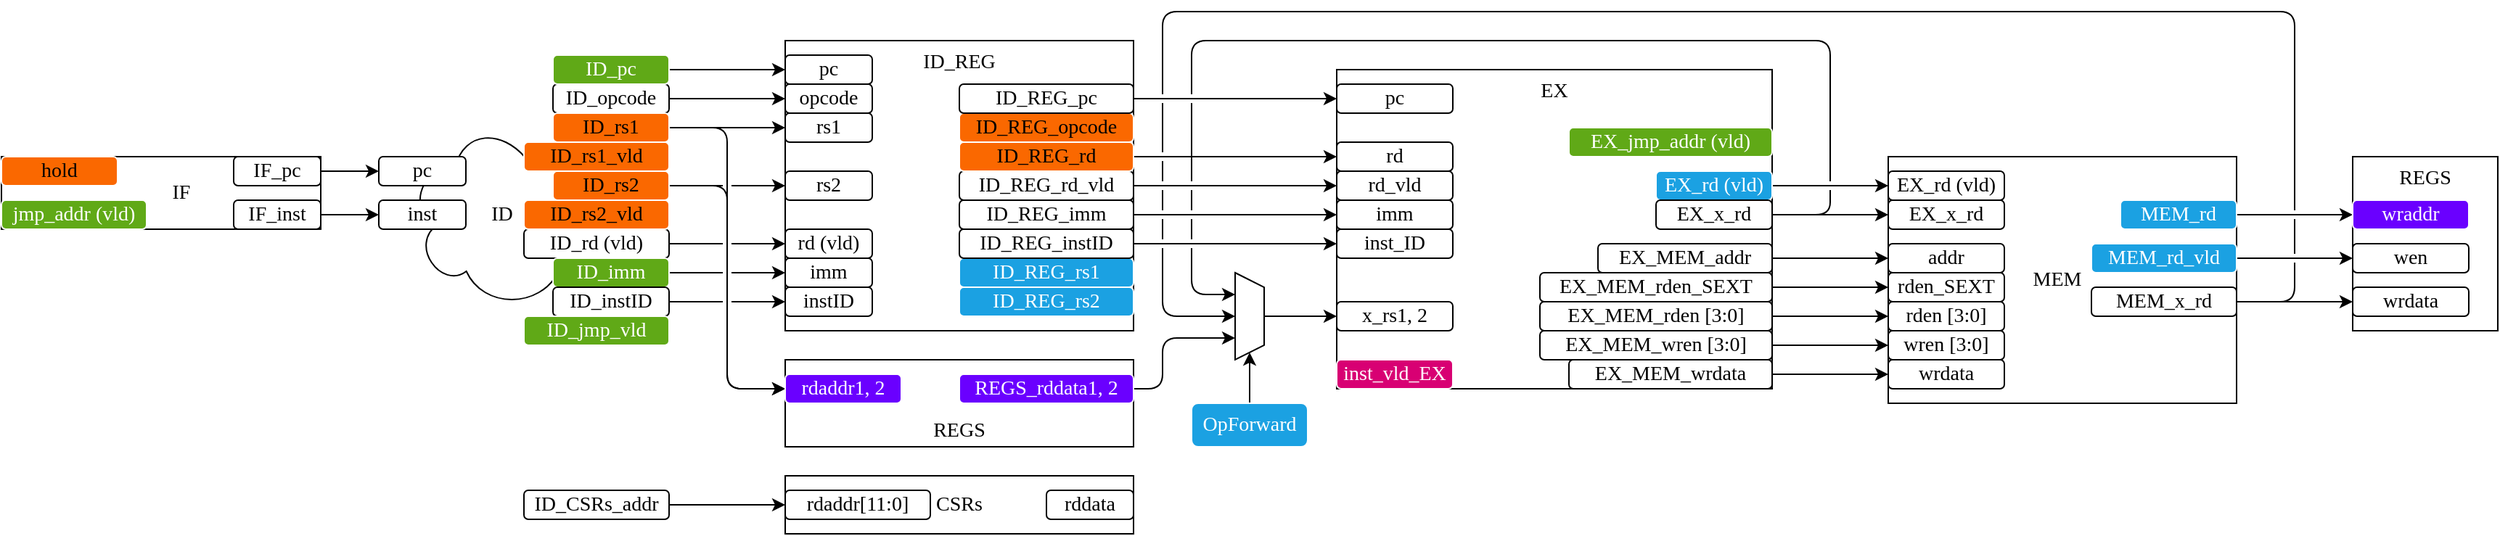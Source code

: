 <mxfile>
    <diagram id="YQ9wzQnn78EDyqOodPP7" name="第 1 页">
        <mxGraphModel dx="992" dy="587" grid="1" gridSize="10" guides="1" tooltips="1" connect="1" arrows="1" fold="1" page="1" pageScale="1" pageWidth="1920" pageHeight="1200" math="0" shadow="0">
            <root>
                <mxCell id="0"/>
                <mxCell id="1" parent="0"/>
                <mxCell id="110" value="MEM&amp;nbsp;&amp;nbsp;" style="rounded=0;whiteSpace=wrap;html=1;fontFamily=Comic Sans MS;fontSize=14;verticalAlign=middle;" parent="1" vertex="1">
                    <mxGeometry x="1340" y="200" width="240" height="170" as="geometry"/>
                </mxCell>
                <mxCell id="91" value="EX" style="rounded=0;whiteSpace=wrap;html=1;fontFamily=Comic Sans MS;fontSize=14;verticalAlign=top;" parent="1" vertex="1">
                    <mxGeometry x="960" y="140" width="300" height="220" as="geometry"/>
                </mxCell>
                <mxCell id="38" value="ID_REG" style="rounded=0;whiteSpace=wrap;html=1;fontFamily=Comic Sans MS;fontSize=14;verticalAlign=top;" parent="1" vertex="1">
                    <mxGeometry x="580" y="120" width="240" height="200" as="geometry"/>
                </mxCell>
                <mxCell id="15" value="ID" style="ellipse;shape=cloud;whiteSpace=wrap;html=1;rounded=1;fontFamily=Comic Sans MS;fontSize=14;" parent="1" vertex="1">
                    <mxGeometry x="320" y="175" width="130" height="130" as="geometry"/>
                </mxCell>
                <mxCell id="5" value="&amp;nbsp; &amp;nbsp; &amp;nbsp; &amp;nbsp; IF" style="rounded=0;whiteSpace=wrap;html=1;fontFamily=Comic Sans MS;fontSize=14;" parent="1" vertex="1">
                    <mxGeometry x="40" y="200" width="220" height="50" as="geometry"/>
                </mxCell>
                <mxCell id="T3DYV_Oe9rwaa2zpeREG-1" value="hold" style="rounded=1;whiteSpace=wrap;html=1;labelBorderColor=none;fontSize=14;fontFamily=Comic Sans MS;fillColor=#fa6800;fontColor=#000000;strokeColor=#FFFFFF;" parent="1" vertex="1">
                    <mxGeometry x="40" y="200" width="80" height="20" as="geometry"/>
                </mxCell>
                <mxCell id="2" value="jmp_addr (vld)" style="rounded=1;whiteSpace=wrap;html=1;labelBorderColor=none;fontSize=14;fontFamily=Comic Sans MS;fillColor=#60a917;fontColor=#ffffff;strokeColor=#FFFFFF;" parent="1" vertex="1">
                    <mxGeometry x="40" y="230" width="100" height="20" as="geometry"/>
                </mxCell>
                <mxCell id="18" style="edgeStyle=orthogonalEdgeStyle;html=1;exitX=1;exitY=0.5;exitDx=0;exitDy=0;entryX=0;entryY=0.5;entryDx=0;entryDy=0;fontFamily=Comic Sans MS;fontSize=14;" parent="1" source="3" target="16" edge="1">
                    <mxGeometry relative="1" as="geometry"/>
                </mxCell>
                <mxCell id="3" value="IF_pc" style="rounded=1;whiteSpace=wrap;html=1;labelBorderColor=none;fontSize=14;fontFamily=Comic Sans MS;" parent="1" vertex="1">
                    <mxGeometry x="200" y="200" width="60" height="20" as="geometry"/>
                </mxCell>
                <mxCell id="19" style="edgeStyle=orthogonalEdgeStyle;html=1;exitX=1;exitY=0.5;exitDx=0;exitDy=0;entryX=0;entryY=0.5;entryDx=0;entryDy=0;fontFamily=Comic Sans MS;fontSize=14;" parent="1" source="4" target="6" edge="1">
                    <mxGeometry relative="1" as="geometry"/>
                </mxCell>
                <mxCell id="4" value="IF_inst" style="rounded=1;whiteSpace=wrap;html=1;labelBorderColor=none;fontSize=14;fontFamily=Comic Sans MS;" parent="1" vertex="1">
                    <mxGeometry x="200" y="230" width="60" height="20" as="geometry"/>
                </mxCell>
                <mxCell id="6" value="inst" style="rounded=1;whiteSpace=wrap;html=1;labelBorderColor=none;fontSize=14;fontFamily=Comic Sans MS;" parent="1" vertex="1">
                    <mxGeometry x="300" y="230" width="60" height="20" as="geometry"/>
                </mxCell>
                <mxCell id="40" style="edgeStyle=orthogonalEdgeStyle;html=1;exitX=1;exitY=0.5;exitDx=0;exitDy=0;entryX=0;entryY=0.5;entryDx=0;entryDy=0;fontFamily=Comic Sans MS;fontSize=14;jumpStyle=gap;" parent="1" source="7" target="20" edge="1">
                    <mxGeometry relative="1" as="geometry"/>
                </mxCell>
                <mxCell id="7" value="ID_opcode" style="rounded=1;whiteSpace=wrap;html=1;labelBorderColor=none;fontSize=14;fontFamily=Comic Sans MS;" parent="1" vertex="1">
                    <mxGeometry x="420" y="150" width="80" height="20" as="geometry"/>
                </mxCell>
                <mxCell id="41" style="edgeStyle=orthogonalEdgeStyle;html=1;exitX=1;exitY=0.5;exitDx=0;exitDy=0;entryX=0;entryY=0.5;entryDx=0;entryDy=0;fontFamily=Comic Sans MS;fontSize=14;jumpStyle=gap;" parent="1" source="8" target="21" edge="1">
                    <mxGeometry relative="1" as="geometry"/>
                </mxCell>
                <mxCell id="135" style="edgeStyle=orthogonalEdgeStyle;jumpStyle=gap;html=1;exitX=1;exitY=0.5;exitDx=0;exitDy=0;entryX=0;entryY=0.5;entryDx=0;entryDy=0;" parent="1" source="8" target="132" edge="1">
                    <mxGeometry relative="1" as="geometry"/>
                </mxCell>
                <mxCell id="8" value="ID_rs1" style="rounded=1;whiteSpace=wrap;html=1;labelBorderColor=none;fontSize=14;fontFamily=Comic Sans MS;fillColor=#fa6800;fontColor=#000000;strokeColor=#FFFFFF;" parent="1" vertex="1">
                    <mxGeometry x="420" y="170" width="80" height="20" as="geometry"/>
                </mxCell>
                <mxCell id="42" style="edgeStyle=orthogonalEdgeStyle;html=1;exitX=1;exitY=0.5;exitDx=0;exitDy=0;entryX=0;entryY=0.5;entryDx=0;entryDy=0;fontFamily=Comic Sans MS;fontSize=14;jumpStyle=gap;" parent="1" source="10" target="22" edge="1">
                    <mxGeometry relative="1" as="geometry"/>
                </mxCell>
                <mxCell id="134" style="edgeStyle=orthogonalEdgeStyle;html=1;exitX=1;exitY=0.5;exitDx=0;exitDy=0;entryX=0;entryY=0.5;entryDx=0;entryDy=0;jumpStyle=gap;" parent="1" source="10" target="132" edge="1">
                    <mxGeometry relative="1" as="geometry"/>
                </mxCell>
                <mxCell id="10" value="ID_rs2" style="rounded=1;whiteSpace=wrap;html=1;labelBorderColor=none;fontSize=14;fontFamily=Comic Sans MS;fillColor=#fa6800;fontColor=#000000;strokeColor=#FFFFFF;" parent="1" vertex="1">
                    <mxGeometry x="420" y="210" width="80" height="20" as="geometry"/>
                </mxCell>
                <mxCell id="43" style="edgeStyle=orthogonalEdgeStyle;html=1;exitX=1;exitY=0.5;exitDx=0;exitDy=0;entryX=0;entryY=0.5;entryDx=0;entryDy=0;fontFamily=Comic Sans MS;fontSize=14;jumpStyle=gap;" parent="1" source="11" target="23" edge="1">
                    <mxGeometry relative="1" as="geometry"/>
                </mxCell>
                <mxCell id="11" value="ID_rd (vld)" style="rounded=1;whiteSpace=wrap;html=1;labelBorderColor=none;fontSize=14;fontFamily=Comic Sans MS;" parent="1" vertex="1">
                    <mxGeometry x="400" y="250" width="100" height="20" as="geometry"/>
                </mxCell>
                <mxCell id="44" style="edgeStyle=orthogonalEdgeStyle;html=1;exitX=1;exitY=0.5;exitDx=0;exitDy=0;entryX=0;entryY=0.5;entryDx=0;entryDy=0;fontFamily=Comic Sans MS;fontSize=14;jumpStyle=gap;" parent="1" source="12" target="24" edge="1">
                    <mxGeometry relative="1" as="geometry"/>
                </mxCell>
                <mxCell id="12" value="ID_imm" style="rounded=1;whiteSpace=wrap;html=1;labelBorderColor=none;fontSize=14;fontFamily=Comic Sans MS;fillColor=#60a917;fontColor=#ffffff;strokeColor=#FFFFFF;" parent="1" vertex="1">
                    <mxGeometry x="420" y="270" width="80" height="20" as="geometry"/>
                </mxCell>
                <mxCell id="45" style="edgeStyle=orthogonalEdgeStyle;html=1;exitX=1;exitY=0.5;exitDx=0;exitDy=0;entryX=0;entryY=0.5;entryDx=0;entryDy=0;fontFamily=Comic Sans MS;fontSize=14;jumpStyle=gap;" parent="1" source="13" target="25" edge="1">
                    <mxGeometry relative="1" as="geometry"/>
                </mxCell>
                <mxCell id="13" value="ID_instID" style="rounded=1;whiteSpace=wrap;html=1;labelBorderColor=none;fontSize=14;fontFamily=Comic Sans MS;" parent="1" vertex="1">
                    <mxGeometry x="420" y="290" width="80" height="20" as="geometry"/>
                </mxCell>
                <mxCell id="14" value="ID_jmp_vld" style="rounded=1;whiteSpace=wrap;html=1;labelBorderColor=none;fontSize=14;fontFamily=Comic Sans MS;fillColor=#60a917;fontColor=#ffffff;strokeColor=#FFFFFF;" parent="1" vertex="1">
                    <mxGeometry x="400" y="310" width="100" height="20" as="geometry"/>
                </mxCell>
                <mxCell id="16" value="pc" style="rounded=1;whiteSpace=wrap;html=1;labelBorderColor=none;fontSize=14;fontFamily=Comic Sans MS;" parent="1" vertex="1">
                    <mxGeometry x="300" y="200" width="60" height="20" as="geometry"/>
                </mxCell>
                <mxCell id="39" style="edgeStyle=orthogonalEdgeStyle;html=1;exitX=1;exitY=0.5;exitDx=0;exitDy=0;entryX=0;entryY=0.5;entryDx=0;entryDy=0;fontFamily=Comic Sans MS;fontSize=14;jumpStyle=gap;" parent="1" source="17" target="27" edge="1">
                    <mxGeometry relative="1" as="geometry"/>
                </mxCell>
                <mxCell id="17" value="ID_pc" style="rounded=1;whiteSpace=wrap;html=1;labelBorderColor=none;fontSize=14;fontFamily=Comic Sans MS;fillColor=#60a917;fontColor=#ffffff;strokeColor=#FFFFFF;" parent="1" vertex="1">
                    <mxGeometry x="420" y="130" width="80" height="20" as="geometry"/>
                </mxCell>
                <mxCell id="20" value="opcode" style="rounded=1;whiteSpace=wrap;html=1;labelBorderColor=none;fontSize=14;fontFamily=Comic Sans MS;" parent="1" vertex="1">
                    <mxGeometry x="580" y="150" width="60" height="20" as="geometry"/>
                </mxCell>
                <mxCell id="21" value="rs1" style="rounded=1;whiteSpace=wrap;html=1;labelBorderColor=none;fontSize=14;fontFamily=Comic Sans MS;" parent="1" vertex="1">
                    <mxGeometry x="580" y="170" width="60" height="20" as="geometry"/>
                </mxCell>
                <mxCell id="22" value="rs2" style="rounded=1;whiteSpace=wrap;html=1;labelBorderColor=none;fontSize=14;fontFamily=Comic Sans MS;" parent="1" vertex="1">
                    <mxGeometry x="580" y="210" width="60" height="20" as="geometry"/>
                </mxCell>
                <mxCell id="23" value="rd (vld)" style="rounded=1;whiteSpace=wrap;html=1;labelBorderColor=none;fontSize=14;fontFamily=Comic Sans MS;" parent="1" vertex="1">
                    <mxGeometry x="580" y="250" width="60" height="20" as="geometry"/>
                </mxCell>
                <mxCell id="24" value="imm" style="rounded=1;whiteSpace=wrap;html=1;labelBorderColor=none;fontSize=14;fontFamily=Comic Sans MS;" parent="1" vertex="1">
                    <mxGeometry x="580" y="270" width="60" height="20" as="geometry"/>
                </mxCell>
                <mxCell id="25" value="instID" style="rounded=1;whiteSpace=wrap;html=1;labelBorderColor=none;fontSize=14;fontFamily=Comic Sans MS;" parent="1" vertex="1">
                    <mxGeometry x="580" y="290" width="60" height="20" as="geometry"/>
                </mxCell>
                <mxCell id="27" value="pc" style="rounded=1;whiteSpace=wrap;html=1;labelBorderColor=none;fontSize=14;fontFamily=Comic Sans MS;" parent="1" vertex="1">
                    <mxGeometry x="580" y="130" width="60" height="20" as="geometry"/>
                </mxCell>
                <mxCell id="28" value="ID_REG_opcode" style="rounded=1;whiteSpace=wrap;html=1;labelBorderColor=none;fontSize=14;fontFamily=Comic Sans MS;fillColor=#fa6800;fontColor=#000000;strokeColor=#FFFFFF;" parent="1" vertex="1">
                    <mxGeometry x="700" y="170" width="120" height="20" as="geometry"/>
                </mxCell>
                <mxCell id="29" value="ID_REG_rs1" style="rounded=1;whiteSpace=wrap;html=1;labelBorderColor=none;fontSize=14;fontFamily=Comic Sans MS;fillColor=#1ba1e2;fontColor=#ffffff;strokeColor=#FFFFFF;" parent="1" vertex="1">
                    <mxGeometry x="700" y="270" width="120" height="20" as="geometry"/>
                </mxCell>
                <mxCell id="30" value="ID_REG_rs2" style="rounded=1;whiteSpace=wrap;html=1;labelBorderColor=none;fontSize=14;fontFamily=Comic Sans MS;fillColor=#1ba1e2;fontColor=#ffffff;strokeColor=#FFFFFF;" parent="1" vertex="1">
                    <mxGeometry x="700" y="290" width="120" height="20" as="geometry"/>
                </mxCell>
                <mxCell id="82" style="edgeStyle=orthogonalEdgeStyle;rounded=1;html=1;exitX=1;exitY=0.5;exitDx=0;exitDy=0;entryX=0;entryY=0.5;entryDx=0;entryDy=0;fontFamily=Comic Sans MS;fontSize=14;" parent="1" source="31" target="81" edge="1">
                    <mxGeometry relative="1" as="geometry"/>
                </mxCell>
                <mxCell id="31" value="ID_REG_rd_vld" style="rounded=1;whiteSpace=wrap;html=1;labelBorderColor=none;fontSize=14;fontFamily=Comic Sans MS;" parent="1" vertex="1">
                    <mxGeometry x="700" y="210" width="120" height="20" as="geometry"/>
                </mxCell>
                <mxCell id="77" style="edgeStyle=orthogonalEdgeStyle;rounded=1;html=1;exitX=1;exitY=0.5;exitDx=0;exitDy=0;entryX=0;entryY=0.5;entryDx=0;entryDy=0;fontFamily=Comic Sans MS;fontSize=14;" parent="1" source="32" target="74" edge="1">
                    <mxGeometry relative="1" as="geometry"/>
                </mxCell>
                <mxCell id="32" value="ID_REG_imm" style="rounded=1;whiteSpace=wrap;html=1;labelBorderColor=none;fontSize=14;fontFamily=Comic Sans MS;" parent="1" vertex="1">
                    <mxGeometry x="700" y="230" width="120" height="20" as="geometry"/>
                </mxCell>
                <mxCell id="73" style="edgeStyle=orthogonalEdgeStyle;rounded=1;html=1;exitX=1;exitY=0.5;exitDx=0;exitDy=0;entryX=0;entryY=0.5;entryDx=0;entryDy=0;fontFamily=Comic Sans MS;fontSize=14;" parent="1" source="33" target="72" edge="1">
                    <mxGeometry relative="1" as="geometry"/>
                </mxCell>
                <mxCell id="33" value="ID_REG_instID" style="rounded=1;whiteSpace=wrap;html=1;labelBorderColor=none;fontSize=14;fontFamily=Comic Sans MS;" parent="1" vertex="1">
                    <mxGeometry x="700" y="250" width="120" height="20" as="geometry"/>
                </mxCell>
                <mxCell id="79" style="edgeStyle=orthogonalEdgeStyle;rounded=1;html=1;exitX=1;exitY=0.5;exitDx=0;exitDy=0;fontFamily=Comic Sans MS;fontSize=14;entryX=0;entryY=0.5;entryDx=0;entryDy=0;" parent="1" source="35" target="78" edge="1">
                    <mxGeometry relative="1" as="geometry">
                        <mxPoint x="1000" y="180" as="targetPoint"/>
                    </mxGeometry>
                </mxCell>
                <mxCell id="35" value="ID_REG_pc" style="rounded=1;whiteSpace=wrap;html=1;labelBorderColor=none;fontSize=14;fontFamily=Comic Sans MS;" parent="1" vertex="1">
                    <mxGeometry x="700" y="150" width="120" height="20" as="geometry"/>
                </mxCell>
                <mxCell id="76" style="edgeStyle=orthogonalEdgeStyle;rounded=1;html=1;exitX=0.5;exitY=0;exitDx=0;exitDy=0;entryX=0;entryY=0.5;entryDx=0;entryDy=0;fontFamily=Comic Sans MS;fontSize=14;" parent="1" source="62" target="75" edge="1">
                    <mxGeometry relative="1" as="geometry">
                        <mxPoint x="940" y="310" as="sourcePoint"/>
                    </mxGeometry>
                </mxCell>
                <mxCell id="62" value="" style="shape=trapezoid;perimeter=trapezoidPerimeter;whiteSpace=wrap;html=1;fixedSize=1;rounded=0;fontFamily=Comic Sans MS;fontSize=14;direction=south;size=10;" parent="1" vertex="1">
                    <mxGeometry x="890" y="280" width="20" height="60" as="geometry"/>
                </mxCell>
                <mxCell id="72" value="inst_ID" style="rounded=1;whiteSpace=wrap;html=1;labelBorderColor=none;fontSize=14;fontFamily=Comic Sans MS;" parent="1" vertex="1">
                    <mxGeometry x="960" y="250" width="80" height="20" as="geometry"/>
                </mxCell>
                <mxCell id="74" value="imm" style="rounded=1;whiteSpace=wrap;html=1;labelBorderColor=none;fontSize=14;fontFamily=Comic Sans MS;" parent="1" vertex="1">
                    <mxGeometry x="960" y="230" width="80" height="20" as="geometry"/>
                </mxCell>
                <mxCell id="75" value="x_rs1, 2" style="rounded=1;whiteSpace=wrap;html=1;labelBorderColor=none;fontSize=14;fontFamily=Comic Sans MS;" parent="1" vertex="1">
                    <mxGeometry x="960" y="300" width="80" height="20" as="geometry"/>
                </mxCell>
                <mxCell id="78" value="pc" style="rounded=1;whiteSpace=wrap;html=1;labelBorderColor=none;fontSize=14;fontFamily=Comic Sans MS;" parent="1" vertex="1">
                    <mxGeometry x="960" y="150" width="80" height="20" as="geometry"/>
                </mxCell>
                <mxCell id="80" value="inst_vld_EX" style="rounded=1;whiteSpace=wrap;html=1;labelBorderColor=none;fontSize=14;fontFamily=Comic Sans MS;fillColor=#d80073;fontColor=#ffffff;strokeColor=#FFFFFF;" parent="1" vertex="1">
                    <mxGeometry x="960" y="340" width="80" height="20" as="geometry"/>
                </mxCell>
                <mxCell id="81" value="rd_vld" style="rounded=1;whiteSpace=wrap;html=1;labelBorderColor=none;fontSize=14;fontFamily=Comic Sans MS;" parent="1" vertex="1">
                    <mxGeometry x="960" y="210" width="80" height="20" as="geometry"/>
                </mxCell>
                <mxCell id="83" value="EX_jmp_addr (vld)" style="rounded=1;whiteSpace=wrap;html=1;labelBorderColor=none;fontSize=14;fontFamily=Comic Sans MS;fillColor=#60a917;fontColor=#ffffff;strokeColor=#FFFFFF;" parent="1" vertex="1">
                    <mxGeometry x="1120" y="180" width="140" height="20" as="geometry"/>
                </mxCell>
                <mxCell id="111" style="edgeStyle=none;html=1;exitX=1;exitY=0.5;exitDx=0;exitDy=0;entryX=0;entryY=0.5;entryDx=0;entryDy=0;" parent="1" source="84" target="100" edge="1">
                    <mxGeometry relative="1" as="geometry"/>
                </mxCell>
                <mxCell id="84" value="EX_rd (vld)" style="rounded=1;whiteSpace=wrap;html=1;labelBorderColor=none;fontSize=14;fontFamily=Comic Sans MS;fillColor=#1ba1e2;fontColor=#ffffff;strokeColor=#FFFFFF;" parent="1" vertex="1">
                    <mxGeometry x="1180" y="210" width="80" height="20" as="geometry"/>
                </mxCell>
                <mxCell id="112" style="edgeStyle=none;html=1;exitX=1;exitY=0.5;exitDx=0;exitDy=0;entryX=0;entryY=0.5;entryDx=0;entryDy=0;" parent="1" source="85" target="101" edge="1">
                    <mxGeometry relative="1" as="geometry"/>
                </mxCell>
                <mxCell id="137" style="edgeStyle=orthogonalEdgeStyle;jumpStyle=gap;html=1;exitX=1;exitY=0.5;exitDx=0;exitDy=0;entryX=0.25;entryY=1;entryDx=0;entryDy=0;" parent="1" source="85" target="62" edge="1">
                    <mxGeometry relative="1" as="geometry">
                        <mxPoint x="890" y="110" as="targetPoint"/>
                        <Array as="points">
                            <mxPoint x="1300" y="240"/>
                            <mxPoint x="1300" y="120"/>
                            <mxPoint x="860" y="120"/>
                            <mxPoint x="860" y="295"/>
                        </Array>
                    </mxGeometry>
                </mxCell>
                <mxCell id="85" value="EX_x_rd" style="rounded=1;whiteSpace=wrap;html=1;labelBorderColor=none;fontSize=14;fontFamily=Comic Sans MS;" parent="1" vertex="1">
                    <mxGeometry x="1180" y="230" width="80" height="20" as="geometry"/>
                </mxCell>
                <mxCell id="113" style="edgeStyle=none;html=1;exitX=1;exitY=0.5;exitDx=0;exitDy=0;entryX=0;entryY=0.5;entryDx=0;entryDy=0;" parent="1" source="86" target="102" edge="1">
                    <mxGeometry relative="1" as="geometry"/>
                </mxCell>
                <mxCell id="86" value="EX_MEM_addr" style="rounded=1;whiteSpace=wrap;html=1;labelBorderColor=none;fontSize=14;fontFamily=Comic Sans MS;" parent="1" vertex="1">
                    <mxGeometry x="1140" y="260" width="120" height="20" as="geometry"/>
                </mxCell>
                <mxCell id="115" style="edgeStyle=none;html=1;exitX=1;exitY=0.5;exitDx=0;exitDy=0;entryX=0;entryY=0.5;entryDx=0;entryDy=0;" parent="1" source="87" target="104" edge="1">
                    <mxGeometry relative="1" as="geometry"/>
                </mxCell>
                <mxCell id="87" value="EX_MEM_rden [3:0]" style="rounded=1;whiteSpace=wrap;html=1;labelBorderColor=none;fontSize=14;fontFamily=Comic Sans MS;" parent="1" vertex="1">
                    <mxGeometry x="1100" y="300" width="160" height="20" as="geometry"/>
                </mxCell>
                <mxCell id="116" style="edgeStyle=none;html=1;exitX=1;exitY=0.5;exitDx=0;exitDy=0;entryX=0;entryY=0.5;entryDx=0;entryDy=0;" parent="1" source="88" target="105" edge="1">
                    <mxGeometry relative="1" as="geometry"/>
                </mxCell>
                <mxCell id="88" value="EX_MEM_wren [3:0]" style="rounded=1;whiteSpace=wrap;html=1;labelBorderColor=none;fontSize=14;fontFamily=Comic Sans MS;" parent="1" vertex="1">
                    <mxGeometry x="1100" y="320" width="160" height="20" as="geometry"/>
                </mxCell>
                <mxCell id="117" style="edgeStyle=none;html=1;exitX=1;exitY=0.5;exitDx=0;exitDy=0;entryX=0;entryY=0.5;entryDx=0;entryDy=0;" parent="1" source="89" target="106" edge="1">
                    <mxGeometry relative="1" as="geometry"/>
                </mxCell>
                <mxCell id="89" value="EX_MEM_wrdata" style="rounded=1;whiteSpace=wrap;html=1;labelBorderColor=none;fontSize=14;fontFamily=Comic Sans MS;" parent="1" vertex="1">
                    <mxGeometry x="1120" y="340" width="140" height="20" as="geometry"/>
                </mxCell>
                <mxCell id="114" style="edgeStyle=none;html=1;exitX=1;exitY=0.5;exitDx=0;exitDy=0;entryX=0;entryY=0.5;entryDx=0;entryDy=0;" parent="1" source="90" target="103" edge="1">
                    <mxGeometry relative="1" as="geometry"/>
                </mxCell>
                <mxCell id="90" value="EX_MEM_rden_SEXT" style="rounded=1;whiteSpace=wrap;html=1;labelBorderColor=none;fontSize=14;fontFamily=Comic Sans MS;" parent="1" vertex="1">
                    <mxGeometry x="1100" y="280" width="160" height="20" as="geometry"/>
                </mxCell>
                <mxCell id="94" value="rd" style="rounded=1;whiteSpace=wrap;html=1;labelBorderColor=none;fontSize=14;fontFamily=Comic Sans MS;" parent="1" vertex="1">
                    <mxGeometry x="960" y="190" width="80" height="20" as="geometry"/>
                </mxCell>
                <mxCell id="96" style="edgeStyle=none;html=1;exitX=1;exitY=0.5;exitDx=0;exitDy=0;entryX=0;entryY=0.5;entryDx=0;entryDy=0;" parent="1" source="95" target="94" edge="1">
                    <mxGeometry relative="1" as="geometry"/>
                </mxCell>
                <mxCell id="95" value="ID_REG_rd" style="rounded=1;whiteSpace=wrap;html=1;labelBorderColor=none;fontSize=14;fontFamily=Comic Sans MS;fillColor=#fa6800;fontColor=#000000;strokeColor=#FFFFFF;" parent="1" vertex="1">
                    <mxGeometry x="700" y="190" width="120" height="20" as="geometry"/>
                </mxCell>
                <mxCell id="97" value="ID_rs1_vld" style="rounded=1;whiteSpace=wrap;html=1;labelBorderColor=none;fontSize=14;fontFamily=Comic Sans MS;fillColor=#fa6800;fontColor=#000000;strokeColor=#FFFFFF;" parent="1" vertex="1">
                    <mxGeometry x="400" y="190" width="100" height="20" as="geometry"/>
                </mxCell>
                <mxCell id="98" value="ID_rs2_vld" style="rounded=1;whiteSpace=wrap;html=1;labelBorderColor=none;fontSize=14;fontFamily=Comic Sans MS;fillColor=#fa6800;fontColor=#000000;strokeColor=#FFFFFF;" parent="1" vertex="1">
                    <mxGeometry x="400" y="230" width="100" height="20" as="geometry"/>
                </mxCell>
                <mxCell id="100" value="EX_rd (vld)" style="rounded=1;whiteSpace=wrap;html=1;labelBorderColor=none;fontSize=14;fontFamily=Comic Sans MS;" parent="1" vertex="1">
                    <mxGeometry x="1340" y="210" width="80" height="20" as="geometry"/>
                </mxCell>
                <mxCell id="101" value="EX_x_rd" style="rounded=1;whiteSpace=wrap;html=1;labelBorderColor=none;fontSize=14;fontFamily=Comic Sans MS;" parent="1" vertex="1">
                    <mxGeometry x="1340" y="230" width="80" height="20" as="geometry"/>
                </mxCell>
                <mxCell id="102" value="addr" style="rounded=1;whiteSpace=wrap;html=1;labelBorderColor=none;fontSize=14;fontFamily=Comic Sans MS;" parent="1" vertex="1">
                    <mxGeometry x="1340" y="260" width="80" height="20" as="geometry"/>
                </mxCell>
                <mxCell id="103" value="rden_SEXT" style="rounded=1;whiteSpace=wrap;html=1;labelBorderColor=none;fontSize=14;fontFamily=Comic Sans MS;" parent="1" vertex="1">
                    <mxGeometry x="1340" y="280" width="80" height="20" as="geometry"/>
                </mxCell>
                <mxCell id="104" value="rden [3:0]" style="rounded=1;whiteSpace=wrap;html=1;labelBorderColor=none;fontSize=14;fontFamily=Comic Sans MS;" parent="1" vertex="1">
                    <mxGeometry x="1340" y="300" width="80" height="20" as="geometry"/>
                </mxCell>
                <mxCell id="105" value="wren [3:0]" style="rounded=1;whiteSpace=wrap;html=1;labelBorderColor=none;fontSize=14;fontFamily=Comic Sans MS;" parent="1" vertex="1">
                    <mxGeometry x="1340" y="320" width="80" height="20" as="geometry"/>
                </mxCell>
                <mxCell id="106" value="wrdata" style="rounded=1;whiteSpace=wrap;html=1;labelBorderColor=none;fontSize=14;fontFamily=Comic Sans MS;" parent="1" vertex="1">
                    <mxGeometry x="1340" y="340" width="80" height="20" as="geometry"/>
                </mxCell>
                <mxCell id="122" style="edgeStyle=none;html=1;exitX=1;exitY=0.5;exitDx=0;exitDy=0;entryX=0;entryY=0.5;entryDx=0;entryDy=0;" parent="1" source="107" target="119" edge="1">
                    <mxGeometry relative="1" as="geometry"/>
                </mxCell>
                <mxCell id="107" value="MEM_rd" style="rounded=1;whiteSpace=wrap;html=1;labelBorderColor=none;fontSize=14;fontFamily=Comic Sans MS;fillColor=#1ba1e2;fontColor=#ffffff;strokeColor=#FFFFFF;" parent="1" vertex="1">
                    <mxGeometry x="1500" y="230" width="80" height="20" as="geometry"/>
                </mxCell>
                <mxCell id="121" style="edgeStyle=none;html=1;exitX=1;exitY=0.5;exitDx=0;exitDy=0;entryX=0;entryY=0.5;entryDx=0;entryDy=0;" parent="1" source="108" target="120" edge="1">
                    <mxGeometry relative="1" as="geometry"/>
                </mxCell>
                <mxCell id="108" value="MEM_rd_vld" style="rounded=1;whiteSpace=wrap;html=1;labelBorderColor=none;fontSize=14;fontFamily=Comic Sans MS;fillColor=#1ba1e2;fontColor=#ffffff;strokeColor=#FFFFFF;" parent="1" vertex="1">
                    <mxGeometry x="1480" y="260" width="100" height="20" as="geometry"/>
                </mxCell>
                <mxCell id="124" style="edgeStyle=none;html=1;exitX=1;exitY=0.5;exitDx=0;exitDy=0;entryX=0;entryY=0.5;entryDx=0;entryDy=0;" parent="1" source="109" target="123" edge="1">
                    <mxGeometry relative="1" as="geometry"/>
                </mxCell>
                <mxCell id="138" style="edgeStyle=orthogonalEdgeStyle;jumpStyle=gap;html=1;exitX=1;exitY=0.5;exitDx=0;exitDy=0;entryX=0.5;entryY=1;entryDx=0;entryDy=0;" parent="1" source="109" target="62" edge="1">
                    <mxGeometry relative="1" as="geometry">
                        <Array as="points">
                            <mxPoint x="1620" y="300"/>
                            <mxPoint x="1620" y="100"/>
                            <mxPoint x="840" y="100"/>
                            <mxPoint x="840" y="310"/>
                        </Array>
                    </mxGeometry>
                </mxCell>
                <mxCell id="109" value="MEM_x_rd" style="rounded=1;whiteSpace=wrap;html=1;labelBorderColor=none;fontSize=14;fontFamily=Comic Sans MS;" parent="1" vertex="1">
                    <mxGeometry x="1480" y="290" width="100" height="20" as="geometry"/>
                </mxCell>
                <mxCell id="118" value="REGS" style="rounded=0;whiteSpace=wrap;html=1;fontFamily=Comic Sans MS;fontSize=14;verticalAlign=top;" parent="1" vertex="1">
                    <mxGeometry x="1660" y="200" width="100" height="120" as="geometry"/>
                </mxCell>
                <mxCell id="119" value="wraddr" style="rounded=1;whiteSpace=wrap;html=1;labelBorderColor=none;fontSize=14;fontFamily=Comic Sans MS;verticalAlign=middle;fillColor=#6a00ff;fontColor=#ffffff;strokeColor=#FFFFFF;" parent="1" vertex="1">
                    <mxGeometry x="1660" y="230" width="80" height="20" as="geometry"/>
                </mxCell>
                <mxCell id="120" value="wen" style="rounded=1;whiteSpace=wrap;html=1;labelBorderColor=none;fontSize=14;fontFamily=Comic Sans MS;verticalAlign=middle;" parent="1" vertex="1">
                    <mxGeometry x="1660" y="260" width="80" height="20" as="geometry"/>
                </mxCell>
                <mxCell id="123" value="wrdata" style="rounded=1;whiteSpace=wrap;html=1;labelBorderColor=none;fontSize=14;fontFamily=Comic Sans MS;verticalAlign=middle;" parent="1" vertex="1">
                    <mxGeometry x="1660" y="290" width="80" height="20" as="geometry"/>
                </mxCell>
                <mxCell id="129" style="edgeStyle=orthogonalEdgeStyle;html=1;exitX=0.5;exitY=0;exitDx=0;exitDy=0;entryX=1;entryY=0.5;entryDx=0;entryDy=0;jumpStyle=gap;" parent="1" source="127" target="62" edge="1">
                    <mxGeometry relative="1" as="geometry">
                        <mxPoint x="920" y="380" as="sourcePoint"/>
                    </mxGeometry>
                </mxCell>
                <mxCell id="127" value="OpForward" style="rounded=1;whiteSpace=wrap;html=1;labelBorderColor=none;fontSize=14;fontFamily=Comic Sans MS;fillColor=#1ba1e2;fontColor=#ffffff;strokeColor=#FFFFFF;" parent="1" vertex="1">
                    <mxGeometry x="860" y="370" width="80" height="30" as="geometry"/>
                </mxCell>
                <mxCell id="130" value="REGS" style="rounded=0;whiteSpace=wrap;html=1;fontFamily=Comic Sans MS;fontSize=14;verticalAlign=bottom;" parent="1" vertex="1">
                    <mxGeometry x="580" y="340" width="240" height="60" as="geometry"/>
                </mxCell>
                <mxCell id="136" style="edgeStyle=orthogonalEdgeStyle;jumpStyle=gap;html=1;exitX=1;exitY=0.5;exitDx=0;exitDy=0;entryX=0.75;entryY=1;entryDx=0;entryDy=0;" parent="1" source="131" target="62" edge="1">
                    <mxGeometry relative="1" as="geometry">
                        <mxPoint x="830" y="300" as="targetPoint"/>
                        <Array as="points">
                            <mxPoint x="840" y="360"/>
                            <mxPoint x="840" y="325"/>
                        </Array>
                    </mxGeometry>
                </mxCell>
                <mxCell id="131" value="REGS_rddata1, 2" style="rounded=1;whiteSpace=wrap;html=1;labelBorderColor=none;fontSize=14;fontFamily=Comic Sans MS;fillColor=#6a00ff;fontColor=#ffffff;strokeColor=#FFFFFF;" parent="1" vertex="1">
                    <mxGeometry x="700" y="350" width="120" height="20" as="geometry"/>
                </mxCell>
                <mxCell id="132" value="rdaddr1, 2" style="rounded=1;whiteSpace=wrap;html=1;labelBorderColor=none;fontSize=14;fontFamily=Comic Sans MS;fillColor=#6a00ff;fontColor=#ffffff;strokeColor=#FFFFFF;" parent="1" vertex="1">
                    <mxGeometry x="580" y="350" width="80" height="20" as="geometry"/>
                </mxCell>
                <mxCell id="139" value="CSRs" style="rounded=0;whiteSpace=wrap;html=1;fontFamily=Comic Sans MS;fontSize=14;verticalAlign=middle;" vertex="1" parent="1">
                    <mxGeometry x="580" y="420" width="240" height="40" as="geometry"/>
                </mxCell>
                <mxCell id="140" value="rdaddr[11:0]" style="rounded=1;whiteSpace=wrap;html=1;labelBorderColor=none;fontSize=14;fontFamily=Comic Sans MS;" vertex="1" parent="1">
                    <mxGeometry x="580" y="430" width="100" height="20" as="geometry"/>
                </mxCell>
                <mxCell id="141" value="rddata" style="rounded=1;whiteSpace=wrap;html=1;labelBorderColor=none;fontSize=14;fontFamily=Comic Sans MS;" vertex="1" parent="1">
                    <mxGeometry x="760" y="430" width="60" height="20" as="geometry"/>
                </mxCell>
                <mxCell id="143" style="edgeStyle=orthogonalEdgeStyle;html=1;exitX=1;exitY=0.5;exitDx=0;exitDy=0;entryX=0;entryY=0.5;entryDx=0;entryDy=0;" edge="1" parent="1" source="142" target="140">
                    <mxGeometry relative="1" as="geometry"/>
                </mxCell>
                <mxCell id="142" value="ID_CSRs_addr" style="rounded=1;whiteSpace=wrap;html=1;labelBorderColor=none;fontSize=14;fontFamily=Comic Sans MS;" vertex="1" parent="1">
                    <mxGeometry x="400" y="430" width="100" height="20" as="geometry"/>
                </mxCell>
            </root>
        </mxGraphModel>
    </diagram>
</mxfile>